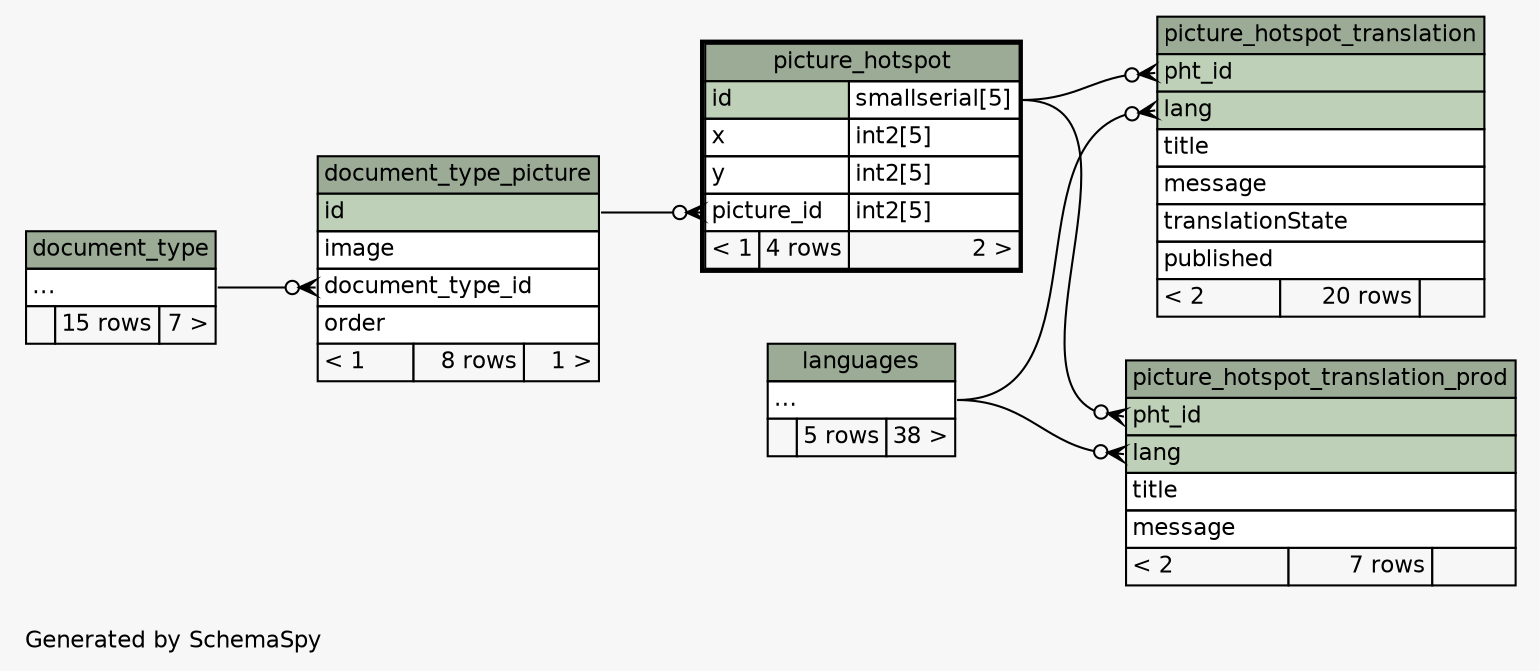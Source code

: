 // dot 2.30.1 on Linux 3.10.0-1127.19.1.el7.x86_64
// SchemaSpy rev 590
digraph "twoDegreesRelationshipsDiagram" {
  graph [
    rankdir="RL"
    bgcolor="#f7f7f7"
    label="\nGenerated by SchemaSpy"
    labeljust="l"
    nodesep="0.18"
    ranksep="0.46"
    fontname="Helvetica"
    fontsize="11"
  ];
  node [
    fontname="Helvetica"
    fontsize="11"
    shape="plaintext"
  ];
  edge [
    arrowsize="0.8"
  ];
  "document_type_picture":"document_type_id":w -> "document_type":"elipses":e [arrowhead=none dir=back arrowtail=crowodot];
  "picture_hotspot":"picture_id":w -> "document_type_picture":"id":e [arrowhead=none dir=back arrowtail=crowodot];
  "picture_hotspot_translation":"lang":w -> "languages":"elipses":e [arrowhead=none dir=back arrowtail=crowodot];
  "picture_hotspot_translation":"pht_id":w -> "picture_hotspot":"id.type":e [arrowhead=none dir=back arrowtail=crowodot];
  "picture_hotspot_translation_prod":"lang":w -> "languages":"elipses":e [arrowhead=none dir=back arrowtail=crowodot];
  "picture_hotspot_translation_prod":"pht_id":w -> "picture_hotspot":"id.type":e [arrowhead=none dir=back arrowtail=crowodot];
  "document_type" [
    label=<
    <TABLE BORDER="0" CELLBORDER="1" CELLSPACING="0" BGCOLOR="#ffffff">
      <TR><TD COLSPAN="3" BGCOLOR="#9bab96" ALIGN="CENTER">document_type</TD></TR>
      <TR><TD PORT="elipses" COLSPAN="3" ALIGN="LEFT">...</TD></TR>
      <TR><TD ALIGN="LEFT" BGCOLOR="#f7f7f7">  </TD><TD ALIGN="RIGHT" BGCOLOR="#f7f7f7">15 rows</TD><TD ALIGN="RIGHT" BGCOLOR="#f7f7f7">7 &gt;</TD></TR>
    </TABLE>>
    URL="document_type.html"
    tooltip="document_type"
  ];
  "document_type_picture" [
    label=<
    <TABLE BORDER="0" CELLBORDER="1" CELLSPACING="0" BGCOLOR="#ffffff">
      <TR><TD COLSPAN="3" BGCOLOR="#9bab96" ALIGN="CENTER">document_type_picture</TD></TR>
      <TR><TD PORT="id" COLSPAN="3" BGCOLOR="#bed1b8" ALIGN="LEFT">id</TD></TR>
      <TR><TD PORT="image" COLSPAN="3" ALIGN="LEFT">image</TD></TR>
      <TR><TD PORT="document_type_id" COLSPAN="3" ALIGN="LEFT">document_type_id</TD></TR>
      <TR><TD PORT="order" COLSPAN="3" ALIGN="LEFT">order</TD></TR>
      <TR><TD ALIGN="LEFT" BGCOLOR="#f7f7f7">&lt; 1</TD><TD ALIGN="RIGHT" BGCOLOR="#f7f7f7">8 rows</TD><TD ALIGN="RIGHT" BGCOLOR="#f7f7f7">1 &gt;</TD></TR>
    </TABLE>>
    URL="document_type_picture.html"
    tooltip="document_type_picture"
  ];
  "languages" [
    label=<
    <TABLE BORDER="0" CELLBORDER="1" CELLSPACING="0" BGCOLOR="#ffffff">
      <TR><TD COLSPAN="3" BGCOLOR="#9bab96" ALIGN="CENTER">languages</TD></TR>
      <TR><TD PORT="elipses" COLSPAN="3" ALIGN="LEFT">...</TD></TR>
      <TR><TD ALIGN="LEFT" BGCOLOR="#f7f7f7">  </TD><TD ALIGN="RIGHT" BGCOLOR="#f7f7f7">5 rows</TD><TD ALIGN="RIGHT" BGCOLOR="#f7f7f7">38 &gt;</TD></TR>
    </TABLE>>
    URL="languages.html"
    tooltip="languages"
  ];
  "picture_hotspot" [
    label=<
    <TABLE BORDER="2" CELLBORDER="1" CELLSPACING="0" BGCOLOR="#ffffff">
      <TR><TD COLSPAN="3" BGCOLOR="#9bab96" ALIGN="CENTER">picture_hotspot</TD></TR>
      <TR><TD PORT="id" COLSPAN="2" BGCOLOR="#bed1b8" ALIGN="LEFT">id</TD><TD PORT="id.type" ALIGN="LEFT">smallserial[5]</TD></TR>
      <TR><TD PORT="x" COLSPAN="2" ALIGN="LEFT">x</TD><TD PORT="x.type" ALIGN="LEFT">int2[5]</TD></TR>
      <TR><TD PORT="y" COLSPAN="2" ALIGN="LEFT">y</TD><TD PORT="y.type" ALIGN="LEFT">int2[5]</TD></TR>
      <TR><TD PORT="picture_id" COLSPAN="2" ALIGN="LEFT">picture_id</TD><TD PORT="picture_id.type" ALIGN="LEFT">int2[5]</TD></TR>
      <TR><TD ALIGN="LEFT" BGCOLOR="#f7f7f7">&lt; 1</TD><TD ALIGN="RIGHT" BGCOLOR="#f7f7f7">4 rows</TD><TD ALIGN="RIGHT" BGCOLOR="#f7f7f7">2 &gt;</TD></TR>
    </TABLE>>
    URL="picture_hotspot.html"
    tooltip="picture_hotspot"
  ];
  "picture_hotspot_translation" [
    label=<
    <TABLE BORDER="0" CELLBORDER="1" CELLSPACING="0" BGCOLOR="#ffffff">
      <TR><TD COLSPAN="3" BGCOLOR="#9bab96" ALIGN="CENTER">picture_hotspot_translation</TD></TR>
      <TR><TD PORT="pht_id" COLSPAN="3" BGCOLOR="#bed1b8" ALIGN="LEFT">pht_id</TD></TR>
      <TR><TD PORT="lang" COLSPAN="3" BGCOLOR="#bed1b8" ALIGN="LEFT">lang</TD></TR>
      <TR><TD PORT="title" COLSPAN="3" ALIGN="LEFT">title</TD></TR>
      <TR><TD PORT="message" COLSPAN="3" ALIGN="LEFT">message</TD></TR>
      <TR><TD PORT="translationState" COLSPAN="3" ALIGN="LEFT">translationState</TD></TR>
      <TR><TD PORT="published" COLSPAN="3" ALIGN="LEFT">published</TD></TR>
      <TR><TD ALIGN="LEFT" BGCOLOR="#f7f7f7">&lt; 2</TD><TD ALIGN="RIGHT" BGCOLOR="#f7f7f7">20 rows</TD><TD ALIGN="RIGHT" BGCOLOR="#f7f7f7">  </TD></TR>
    </TABLE>>
    URL="picture_hotspot_translation.html"
    tooltip="picture_hotspot_translation"
  ];
  "picture_hotspot_translation_prod" [
    label=<
    <TABLE BORDER="0" CELLBORDER="1" CELLSPACING="0" BGCOLOR="#ffffff">
      <TR><TD COLSPAN="3" BGCOLOR="#9bab96" ALIGN="CENTER">picture_hotspot_translation_prod</TD></TR>
      <TR><TD PORT="pht_id" COLSPAN="3" BGCOLOR="#bed1b8" ALIGN="LEFT">pht_id</TD></TR>
      <TR><TD PORT="lang" COLSPAN="3" BGCOLOR="#bed1b8" ALIGN="LEFT">lang</TD></TR>
      <TR><TD PORT="title" COLSPAN="3" ALIGN="LEFT">title</TD></TR>
      <TR><TD PORT="message" COLSPAN="3" ALIGN="LEFT">message</TD></TR>
      <TR><TD ALIGN="LEFT" BGCOLOR="#f7f7f7">&lt; 2</TD><TD ALIGN="RIGHT" BGCOLOR="#f7f7f7">7 rows</TD><TD ALIGN="RIGHT" BGCOLOR="#f7f7f7">  </TD></TR>
    </TABLE>>
    URL="picture_hotspot_translation_prod.html"
    tooltip="picture_hotspot_translation_prod"
  ];
}
